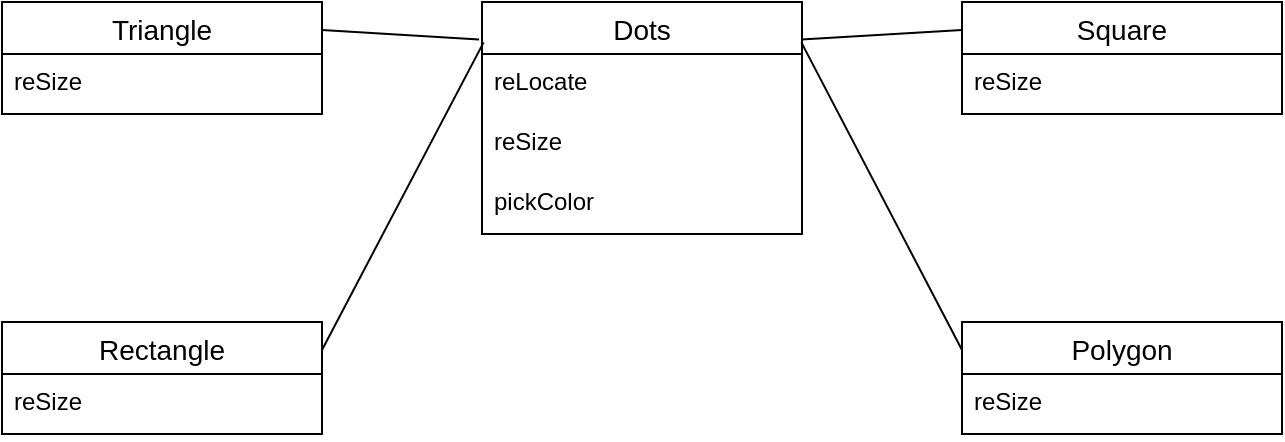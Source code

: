 <mxfile version="16.6.1" type="device"><diagram id="o-RarctQYG99zCNu9Rt8" name="Page-1"><mxGraphModel dx="1454" dy="804" grid="1" gridSize="10" guides="1" tooltips="1" connect="1" arrows="1" fold="1" page="1" pageScale="1" pageWidth="827" pageHeight="1169" math="0" shadow="0"><root><mxCell id="0"/><mxCell id="1" parent="0"/><mxCell id="tdd-47P-GB_Hyjp3jePM-1" value="Dots" style="swimlane;fontStyle=0;childLayout=stackLayout;horizontal=1;startSize=26;horizontalStack=0;resizeParent=1;resizeParentMax=0;resizeLast=0;collapsible=1;marginBottom=0;align=center;fontSize=14;" vertex="1" parent="1"><mxGeometry x="320" y="40" width="160" height="116" as="geometry"/></mxCell><mxCell id="tdd-47P-GB_Hyjp3jePM-13" value="reLocate" style="text;strokeColor=none;fillColor=none;spacingLeft=4;spacingRight=4;overflow=hidden;rotatable=0;points=[[0,0.5],[1,0.5]];portConstraint=eastwest;fontSize=12;" vertex="1" parent="tdd-47P-GB_Hyjp3jePM-1"><mxGeometry y="26" width="160" height="30" as="geometry"/></mxCell><mxCell id="tdd-47P-GB_Hyjp3jePM-42" value="reSize" style="text;strokeColor=none;fillColor=none;spacingLeft=4;spacingRight=4;overflow=hidden;rotatable=0;points=[[0,0.5],[1,0.5]];portConstraint=eastwest;fontSize=12;" vertex="1" parent="tdd-47P-GB_Hyjp3jePM-1"><mxGeometry y="56" width="160" height="30" as="geometry"/></mxCell><mxCell id="tdd-47P-GB_Hyjp3jePM-47" value="pickColor" style="text;strokeColor=none;fillColor=none;spacingLeft=4;spacingRight=4;overflow=hidden;rotatable=0;points=[[0,0.5],[1,0.5]];portConstraint=eastwest;fontSize=12;" vertex="1" parent="tdd-47P-GB_Hyjp3jePM-1"><mxGeometry y="86" width="160" height="30" as="geometry"/></mxCell><mxCell id="tdd-47P-GB_Hyjp3jePM-31" value="Triangle" style="swimlane;fontStyle=0;childLayout=stackLayout;horizontal=1;startSize=26;horizontalStack=0;resizeParent=1;resizeParentMax=0;resizeLast=0;collapsible=1;marginBottom=0;align=center;fontSize=14;" vertex="1" parent="1"><mxGeometry x="80" y="40" width="160" height="56" as="geometry"/></mxCell><mxCell id="tdd-47P-GB_Hyjp3jePM-32" value="reSize" style="text;strokeColor=none;fillColor=none;spacingLeft=4;spacingRight=4;overflow=hidden;rotatable=0;points=[[0,0.5],[1,0.5]];portConstraint=eastwest;fontSize=12;" vertex="1" parent="tdd-47P-GB_Hyjp3jePM-31"><mxGeometry y="26" width="160" height="30" as="geometry"/></mxCell><mxCell id="tdd-47P-GB_Hyjp3jePM-36" value="Rectangle" style="swimlane;fontStyle=0;childLayout=stackLayout;horizontal=1;startSize=26;horizontalStack=0;resizeParent=1;resizeParentMax=0;resizeLast=0;collapsible=1;marginBottom=0;align=center;fontSize=14;" vertex="1" parent="1"><mxGeometry x="80" y="200" width="160" height="56" as="geometry"/></mxCell><mxCell id="tdd-47P-GB_Hyjp3jePM-37" value="reSize" style="text;strokeColor=none;fillColor=none;spacingLeft=4;spacingRight=4;overflow=hidden;rotatable=0;points=[[0,0.5],[1,0.5]];portConstraint=eastwest;fontSize=12;" vertex="1" parent="tdd-47P-GB_Hyjp3jePM-36"><mxGeometry y="26" width="160" height="30" as="geometry"/></mxCell><mxCell id="tdd-47P-GB_Hyjp3jePM-38" value="Square" style="swimlane;fontStyle=0;childLayout=stackLayout;horizontal=1;startSize=26;horizontalStack=0;resizeParent=1;resizeParentMax=0;resizeLast=0;collapsible=1;marginBottom=0;align=center;fontSize=14;" vertex="1" parent="1"><mxGeometry x="560" y="40" width="160" height="56" as="geometry"/></mxCell><mxCell id="tdd-47P-GB_Hyjp3jePM-39" value="reSize" style="text;strokeColor=none;fillColor=none;spacingLeft=4;spacingRight=4;overflow=hidden;rotatable=0;points=[[0,0.5],[1,0.5]];portConstraint=eastwest;fontSize=12;" vertex="1" parent="tdd-47P-GB_Hyjp3jePM-38"><mxGeometry y="26" width="160" height="30" as="geometry"/></mxCell><mxCell id="tdd-47P-GB_Hyjp3jePM-40" value="Polygon" style="swimlane;fontStyle=0;childLayout=stackLayout;horizontal=1;startSize=26;horizontalStack=0;resizeParent=1;resizeParentMax=0;resizeLast=0;collapsible=1;marginBottom=0;align=center;fontSize=14;" vertex="1" parent="1"><mxGeometry x="560" y="200" width="160" height="56" as="geometry"/></mxCell><mxCell id="tdd-47P-GB_Hyjp3jePM-41" value="reSize" style="text;strokeColor=none;fillColor=none;spacingLeft=4;spacingRight=4;overflow=hidden;rotatable=0;points=[[0,0.5],[1,0.5]];portConstraint=eastwest;fontSize=12;" vertex="1" parent="tdd-47P-GB_Hyjp3jePM-40"><mxGeometry y="26" width="160" height="30" as="geometry"/></mxCell><mxCell id="tdd-47P-GB_Hyjp3jePM-43" value="" style="endArrow=none;html=1;rounded=0;exitX=1;exitY=0.25;exitDx=0;exitDy=0;entryX=-0.009;entryY=0.162;entryDx=0;entryDy=0;entryPerimeter=0;" edge="1" parent="1" source="tdd-47P-GB_Hyjp3jePM-31" target="tdd-47P-GB_Hyjp3jePM-1"><mxGeometry relative="1" as="geometry"><mxPoint x="190" y="420" as="sourcePoint"/><mxPoint x="350" y="420" as="targetPoint"/></mxGeometry></mxCell><mxCell id="tdd-47P-GB_Hyjp3jePM-44" value="" style="endArrow=none;html=1;rounded=0;exitX=0;exitY=0.25;exitDx=0;exitDy=0;entryX=0.998;entryY=0.162;entryDx=0;entryDy=0;entryPerimeter=0;" edge="1" parent="1" source="tdd-47P-GB_Hyjp3jePM-38" target="tdd-47P-GB_Hyjp3jePM-1"><mxGeometry relative="1" as="geometry"><mxPoint x="310" y="230" as="sourcePoint"/><mxPoint x="470" y="230" as="targetPoint"/></mxGeometry></mxCell><mxCell id="tdd-47P-GB_Hyjp3jePM-45" value="" style="endArrow=none;html=1;rounded=0;exitX=1;exitY=0.25;exitDx=0;exitDy=0;entryX=0.005;entryY=0.174;entryDx=0;entryDy=0;entryPerimeter=0;" edge="1" parent="1" source="tdd-47P-GB_Hyjp3jePM-36" target="tdd-47P-GB_Hyjp3jePM-1"><mxGeometry relative="1" as="geometry"><mxPoint x="290" y="350" as="sourcePoint"/><mxPoint x="310" y="140" as="targetPoint"/></mxGeometry></mxCell><mxCell id="tdd-47P-GB_Hyjp3jePM-46" value="" style="endArrow=none;html=1;rounded=0;exitX=0;exitY=0.25;exitDx=0;exitDy=0;entryX=0.998;entryY=0.174;entryDx=0;entryDy=0;entryPerimeter=0;" edge="1" parent="1" source="tdd-47P-GB_Hyjp3jePM-40" target="tdd-47P-GB_Hyjp3jePM-1"><mxGeometry relative="1" as="geometry"><mxPoint x="250" y="340" as="sourcePoint"/><mxPoint x="410" y="340" as="targetPoint"/></mxGeometry></mxCell></root></mxGraphModel></diagram></mxfile>